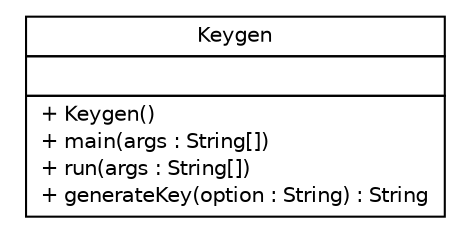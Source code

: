 #!/usr/local/bin/dot
#
# Class diagram 
# Generated by UMLGraph version R5_6-24-gf6e263 (http://www.umlgraph.org/)
#

digraph G {
	edge [fontname="Helvetica",fontsize=10,labelfontname="Helvetica",labelfontsize=10];
	node [fontname="Helvetica",fontsize=10,shape=plaintext];
	nodesep=0.25;
	ranksep=0.5;
	// cn.home1.environment.Keygen
	c3 [label=<<table title="cn.home1.environment.Keygen" border="0" cellborder="1" cellspacing="0" cellpadding="2" port="p" href="./Keygen.html">
		<tr><td><table border="0" cellspacing="0" cellpadding="1">
<tr><td align="center" balign="center"> Keygen </td></tr>
		</table></td></tr>
		<tr><td><table border="0" cellspacing="0" cellpadding="1">
<tr><td align="left" balign="left">  </td></tr>
		</table></td></tr>
		<tr><td><table border="0" cellspacing="0" cellpadding="1">
<tr><td align="left" balign="left"> + Keygen() </td></tr>
<tr><td align="left" balign="left"> + main(args : String[]) </td></tr>
<tr><td align="left" balign="left"> + run(args : String[]) </td></tr>
<tr><td align="left" balign="left"> + generateKey(option : String) : String </td></tr>
		</table></td></tr>
		</table>>, URL="./Keygen.html", fontname="Helvetica", fontcolor="black", fontsize=10.0];
}

